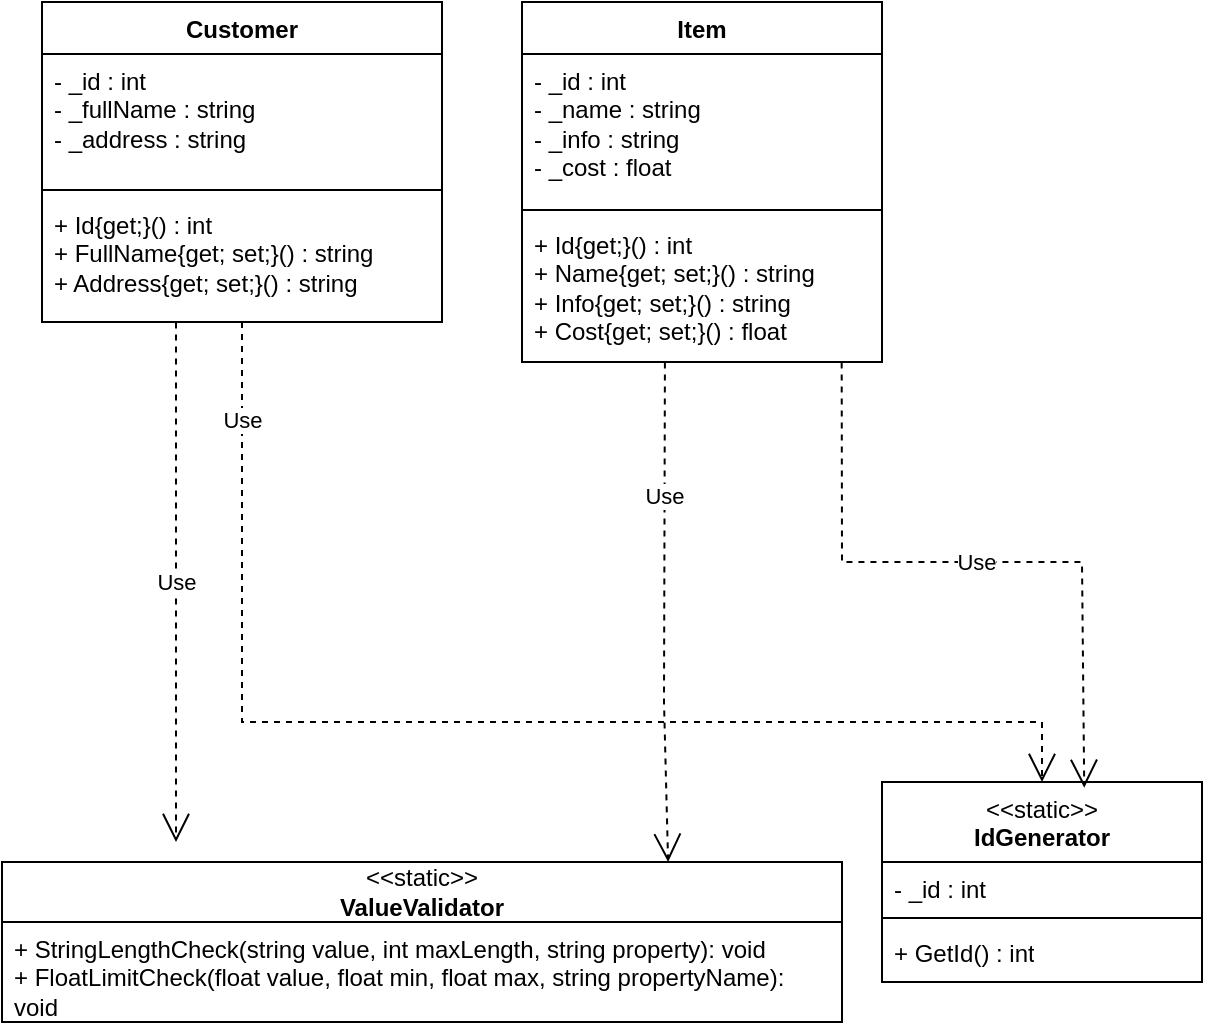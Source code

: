 <mxfile version="24.2.0" type="device">
  <diagram name="Страница — 1" id="dKUkYGr1s_UcH-8YKei1">
    <mxGraphModel dx="1301" dy="632" grid="1" gridSize="10" guides="1" tooltips="1" connect="1" arrows="1" fold="1" page="1" pageScale="1" pageWidth="827" pageHeight="1169" math="0" shadow="0">
      <root>
        <mxCell id="0" />
        <mxCell id="1" parent="0" />
        <mxCell id="oU2BkXmcU1scd5kveSyB-1" value="Customer" style="swimlane;fontStyle=1;align=center;verticalAlign=top;childLayout=stackLayout;horizontal=1;startSize=26;horizontalStack=0;resizeParent=1;resizeParentMax=0;resizeLast=0;collapsible=1;marginBottom=0;whiteSpace=wrap;html=1;" parent="1" vertex="1">
          <mxGeometry x="40" y="40" width="200" height="160" as="geometry" />
        </mxCell>
        <mxCell id="oU2BkXmcU1scd5kveSyB-2" value="- _id : int&lt;br&gt;- _fullName : string&lt;br&gt;- _address : string" style="text;strokeColor=none;fillColor=none;align=left;verticalAlign=top;spacingLeft=4;spacingRight=4;overflow=hidden;rotatable=0;points=[[0,0.5],[1,0.5]];portConstraint=eastwest;whiteSpace=wrap;html=1;" parent="oU2BkXmcU1scd5kveSyB-1" vertex="1">
          <mxGeometry y="26" width="200" height="64" as="geometry" />
        </mxCell>
        <mxCell id="oU2BkXmcU1scd5kveSyB-3" value="" style="line;strokeWidth=1;fillColor=none;align=left;verticalAlign=middle;spacingTop=-1;spacingLeft=3;spacingRight=3;rotatable=0;labelPosition=right;points=[];portConstraint=eastwest;strokeColor=inherit;" parent="oU2BkXmcU1scd5kveSyB-1" vertex="1">
          <mxGeometry y="90" width="200" height="8" as="geometry" />
        </mxCell>
        <mxCell id="oU2BkXmcU1scd5kveSyB-4" value="+ Id{get;}() : int&lt;br&gt;+ FullName{get; set;}() : string&lt;br&gt;+ Address{get; set;}() : string" style="text;strokeColor=none;fillColor=none;align=left;verticalAlign=top;spacingLeft=4;spacingRight=4;overflow=hidden;rotatable=0;points=[[0,0.5],[1,0.5]];portConstraint=eastwest;whiteSpace=wrap;html=1;" parent="oU2BkXmcU1scd5kveSyB-1" vertex="1">
          <mxGeometry y="98" width="200" height="62" as="geometry" />
        </mxCell>
        <mxCell id="oU2BkXmcU1scd5kveSyB-5" value="Item" style="swimlane;fontStyle=1;align=center;verticalAlign=top;childLayout=stackLayout;horizontal=1;startSize=26;horizontalStack=0;resizeParent=1;resizeParentMax=0;resizeLast=0;collapsible=1;marginBottom=0;whiteSpace=wrap;html=1;" parent="1" vertex="1">
          <mxGeometry x="280" y="40" width="180" height="180" as="geometry" />
        </mxCell>
        <mxCell id="oU2BkXmcU1scd5kveSyB-6" value="- _id : int&lt;br&gt;- _name : string&lt;br&gt;- _info : string&lt;br&gt;- _cost : float" style="text;strokeColor=none;fillColor=none;align=left;verticalAlign=top;spacingLeft=4;spacingRight=4;overflow=hidden;rotatable=0;points=[[0,0.5],[1,0.5]];portConstraint=eastwest;whiteSpace=wrap;html=1;" parent="oU2BkXmcU1scd5kveSyB-5" vertex="1">
          <mxGeometry y="26" width="180" height="74" as="geometry" />
        </mxCell>
        <mxCell id="oU2BkXmcU1scd5kveSyB-7" value="" style="line;strokeWidth=1;fillColor=none;align=left;verticalAlign=middle;spacingTop=-1;spacingLeft=3;spacingRight=3;rotatable=0;labelPosition=right;points=[];portConstraint=eastwest;strokeColor=inherit;" parent="oU2BkXmcU1scd5kveSyB-5" vertex="1">
          <mxGeometry y="100" width="180" height="8" as="geometry" />
        </mxCell>
        <mxCell id="oU2BkXmcU1scd5kveSyB-8" value="+ Id{get;}() : int&lt;br&gt;+ Name{get; set;}() : string&lt;br&gt;+ Info{get; set;}() : string&lt;br&gt;+ Cost{get; set;}() : float" style="text;strokeColor=none;fillColor=none;align=left;verticalAlign=top;spacingLeft=4;spacingRight=4;overflow=hidden;rotatable=0;points=[[0,0.5],[1,0.5]];portConstraint=eastwest;whiteSpace=wrap;html=1;" parent="oU2BkXmcU1scd5kveSyB-5" vertex="1">
          <mxGeometry y="108" width="180" height="72" as="geometry" />
        </mxCell>
        <mxCell id="oU2BkXmcU1scd5kveSyB-9" value="&lt;span style=&quot;font-weight: normal;&quot;&gt;&amp;lt;&amp;lt;static&amp;gt;&amp;gt;&lt;/span&gt;&lt;br&gt;IdGenerator" style="swimlane;fontStyle=1;align=center;verticalAlign=top;childLayout=stackLayout;horizontal=1;startSize=40;horizontalStack=0;resizeParent=1;resizeParentMax=0;resizeLast=0;collapsible=1;marginBottom=0;whiteSpace=wrap;html=1;" parent="1" vertex="1">
          <mxGeometry x="460" y="430" width="160" height="100" as="geometry" />
        </mxCell>
        <mxCell id="oU2BkXmcU1scd5kveSyB-10" value="- _id : int" style="text;strokeColor=none;fillColor=none;align=left;verticalAlign=top;spacingLeft=4;spacingRight=4;overflow=hidden;rotatable=0;points=[[0,0.5],[1,0.5]];portConstraint=eastwest;whiteSpace=wrap;html=1;" parent="oU2BkXmcU1scd5kveSyB-9" vertex="1">
          <mxGeometry y="40" width="160" height="24" as="geometry" />
        </mxCell>
        <mxCell id="oU2BkXmcU1scd5kveSyB-11" value="" style="line;strokeWidth=1;fillColor=none;align=left;verticalAlign=middle;spacingTop=-1;spacingLeft=3;spacingRight=3;rotatable=0;labelPosition=right;points=[];portConstraint=eastwest;strokeColor=inherit;" parent="oU2BkXmcU1scd5kveSyB-9" vertex="1">
          <mxGeometry y="64" width="160" height="8" as="geometry" />
        </mxCell>
        <mxCell id="oU2BkXmcU1scd5kveSyB-12" value="+ GetId() : int" style="text;strokeColor=none;fillColor=none;align=left;verticalAlign=top;spacingLeft=4;spacingRight=4;overflow=hidden;rotatable=0;points=[[0,0.5],[1,0.5]];portConstraint=eastwest;whiteSpace=wrap;html=1;" parent="oU2BkXmcU1scd5kveSyB-9" vertex="1">
          <mxGeometry y="72" width="160" height="28" as="geometry" />
        </mxCell>
        <mxCell id="oU2BkXmcU1scd5kveSyB-17" value="&amp;lt;&amp;lt;static&amp;gt;&amp;gt;&lt;br&gt;&lt;b&gt;ValueValidator&lt;/b&gt;" style="swimlane;fontStyle=0;childLayout=stackLayout;horizontal=1;startSize=30;fillColor=none;horizontalStack=0;resizeParent=1;resizeParentMax=0;resizeLast=0;collapsible=1;marginBottom=0;whiteSpace=wrap;html=1;" parent="1" vertex="1">
          <mxGeometry x="20" y="470" width="420" height="80" as="geometry" />
        </mxCell>
        <mxCell id="oU2BkXmcU1scd5kveSyB-18" value="&lt;div&gt;+ StringLengthCheck(string value, int maxLength, string property): void&lt;br&gt;&lt;/div&gt;&lt;div&gt;+ FloatLimitCheck(float value, float min, float max, string propertyName): void&lt;br&gt;&lt;/div&gt;" style="text;strokeColor=none;fillColor=none;align=left;verticalAlign=top;spacingLeft=4;spacingRight=4;overflow=hidden;rotatable=0;points=[[0,0.5],[1,0.5]];portConstraint=eastwest;whiteSpace=wrap;html=1;" parent="oU2BkXmcU1scd5kveSyB-17" vertex="1">
          <mxGeometry y="30" width="420" height="50" as="geometry" />
        </mxCell>
        <mxCell id="oU2BkXmcU1scd5kveSyB-23" value="Use" style="endArrow=open;endSize=12;dashed=1;html=1;rounded=0;exitX=0.335;exitY=1.004;exitDx=0;exitDy=0;exitPerimeter=0;" parent="1" source="oU2BkXmcU1scd5kveSyB-4" edge="1">
          <mxGeometry width="160" relative="1" as="geometry">
            <mxPoint x="130" y="300" as="sourcePoint" />
            <mxPoint x="107" y="460" as="targetPoint" />
          </mxGeometry>
        </mxCell>
        <mxCell id="oU2BkXmcU1scd5kveSyB-24" value="Use" style="endArrow=open;endSize=12;dashed=1;html=1;rounded=0;exitX=0.397;exitY=1.003;exitDx=0;exitDy=0;exitPerimeter=0;entryX=0.793;entryY=0;entryDx=0;entryDy=0;entryPerimeter=0;" parent="1" source="oU2BkXmcU1scd5kveSyB-8" target="oU2BkXmcU1scd5kveSyB-17" edge="1">
          <mxGeometry x="-0.463" width="160" relative="1" as="geometry">
            <mxPoint x="330" y="380" as="sourcePoint" />
            <mxPoint x="350" y="470" as="targetPoint" />
            <Array as="points">
              <mxPoint x="351" y="390" />
            </Array>
            <mxPoint as="offset" />
          </mxGeometry>
        </mxCell>
        <mxCell id="YUPpxHXHpWBwXL3RrCX6-1" value="Use" style="endArrow=open;endSize=12;dashed=1;html=1;rounded=0;exitX=0.5;exitY=1;exitDx=0;exitDy=0;entryX=0.5;entryY=0;entryDx=0;entryDy=0;" parent="1" source="oU2BkXmcU1scd5kveSyB-1" target="oU2BkXmcU1scd5kveSyB-9" edge="1">
          <mxGeometry x="-0.846" width="160" relative="1" as="geometry">
            <mxPoint x="100" y="490" as="sourcePoint" />
            <mxPoint x="260" y="490" as="targetPoint" />
            <Array as="points">
              <mxPoint x="140" y="400" />
              <mxPoint x="540" y="400" />
            </Array>
            <mxPoint as="offset" />
          </mxGeometry>
        </mxCell>
        <mxCell id="YUPpxHXHpWBwXL3RrCX6-2" value="Use" style="endArrow=open;endSize=12;dashed=1;html=1;rounded=0;exitX=0.888;exitY=1.003;exitDx=0;exitDy=0;entryX=0.632;entryY=0.029;entryDx=0;entryDy=0;exitPerimeter=0;entryPerimeter=0;" parent="1" source="oU2BkXmcU1scd5kveSyB-8" target="oU2BkXmcU1scd5kveSyB-9" edge="1">
          <mxGeometry width="160" relative="1" as="geometry">
            <mxPoint x="250" y="93" as="sourcePoint" />
            <mxPoint x="344" y="78" as="targetPoint" />
            <Array as="points">
              <mxPoint x="440" y="320" />
              <mxPoint x="560" y="320" />
            </Array>
          </mxGeometry>
        </mxCell>
      </root>
    </mxGraphModel>
  </diagram>
</mxfile>
